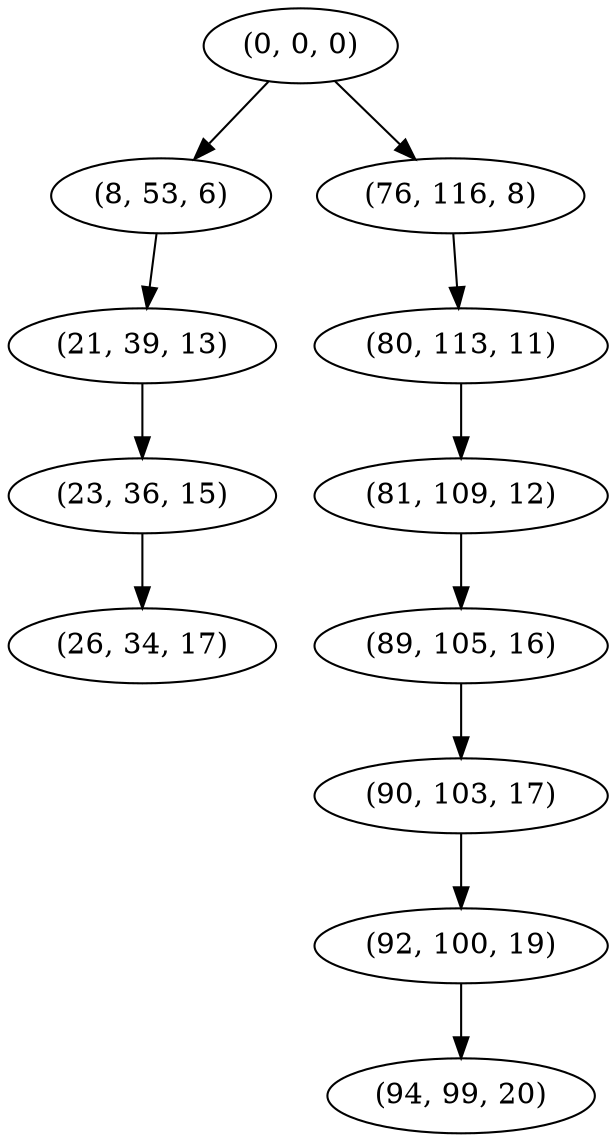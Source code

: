 digraph tree {
    "(0, 0, 0)";
    "(8, 53, 6)";
    "(21, 39, 13)";
    "(23, 36, 15)";
    "(26, 34, 17)";
    "(76, 116, 8)";
    "(80, 113, 11)";
    "(81, 109, 12)";
    "(89, 105, 16)";
    "(90, 103, 17)";
    "(92, 100, 19)";
    "(94, 99, 20)";
    "(0, 0, 0)" -> "(8, 53, 6)";
    "(0, 0, 0)" -> "(76, 116, 8)";
    "(8, 53, 6)" -> "(21, 39, 13)";
    "(21, 39, 13)" -> "(23, 36, 15)";
    "(23, 36, 15)" -> "(26, 34, 17)";
    "(76, 116, 8)" -> "(80, 113, 11)";
    "(80, 113, 11)" -> "(81, 109, 12)";
    "(81, 109, 12)" -> "(89, 105, 16)";
    "(89, 105, 16)" -> "(90, 103, 17)";
    "(90, 103, 17)" -> "(92, 100, 19)";
    "(92, 100, 19)" -> "(94, 99, 20)";
}
